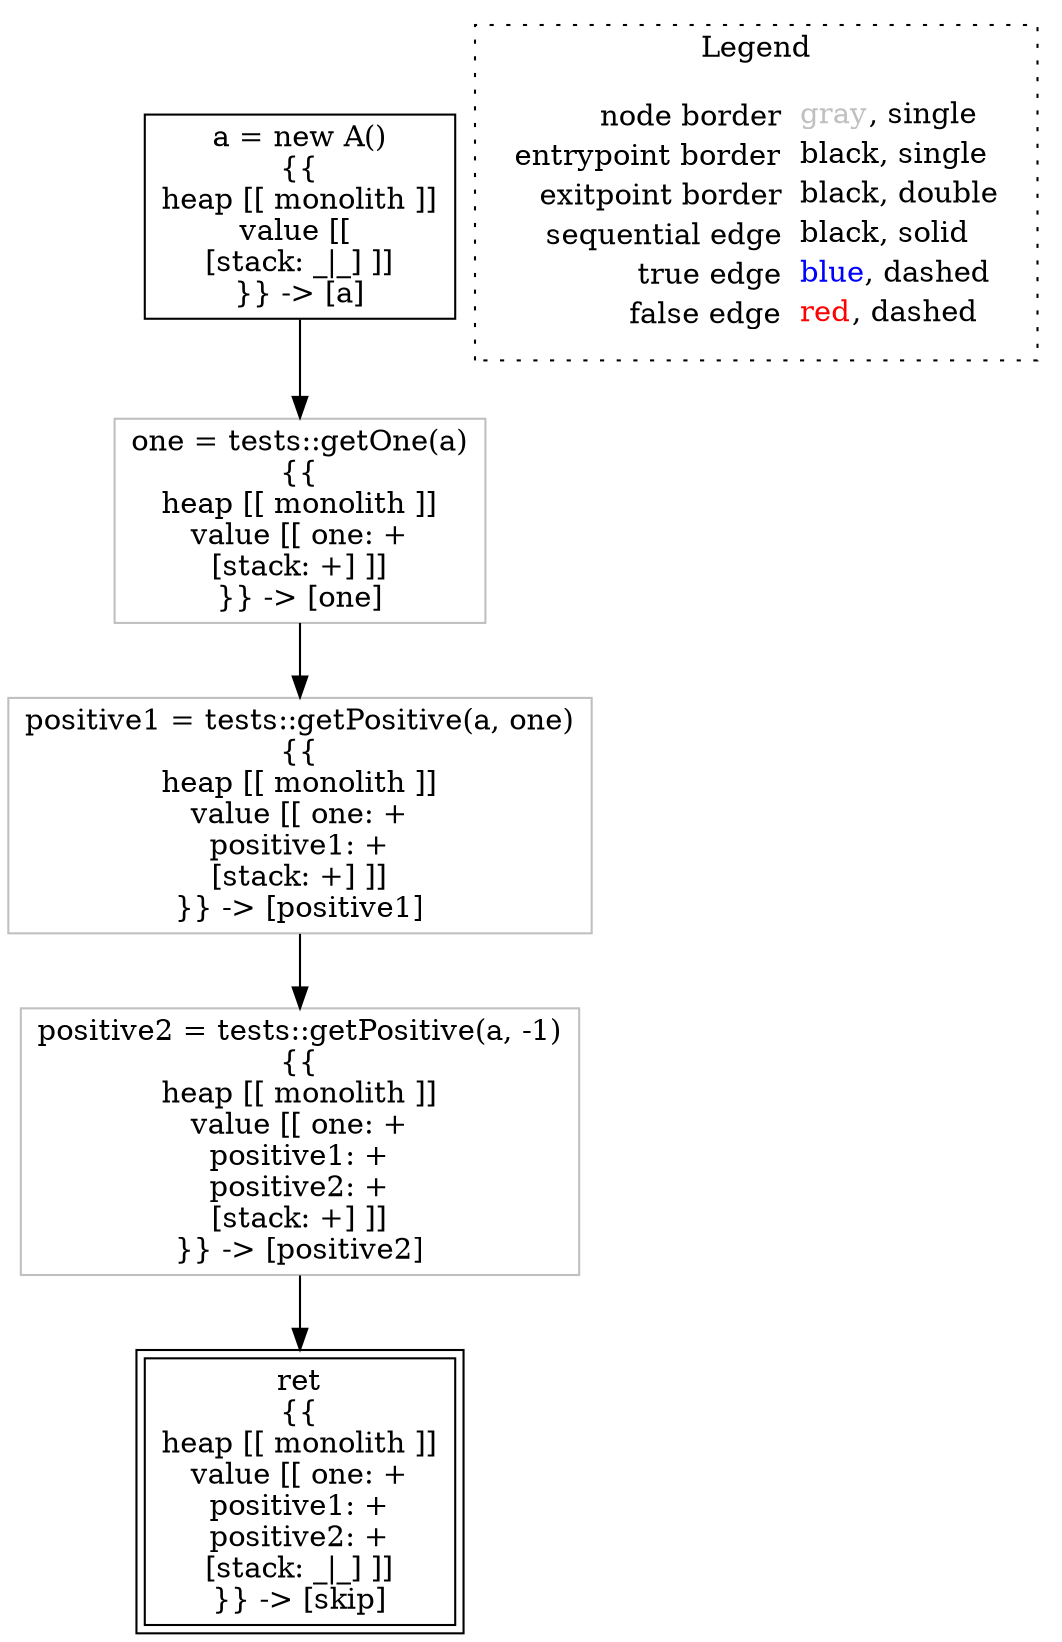 digraph {
	"node0" [shape="rect",color="black",label=<a = new A()<BR/>{{<BR/>heap [[ monolith ]]<BR/>value [[ <BR/>[stack: _|_] ]]<BR/>}} -&gt; [a]>];
	"node1" [shape="rect",color="gray",label=<positive1 = tests::getPositive(a, one)<BR/>{{<BR/>heap [[ monolith ]]<BR/>value [[ one: +<BR/>positive1: +<BR/>[stack: +] ]]<BR/>}} -&gt; [positive1]>];
	"node2" [shape="rect",color="gray",label=<one = tests::getOne(a)<BR/>{{<BR/>heap [[ monolith ]]<BR/>value [[ one: +<BR/>[stack: +] ]]<BR/>}} -&gt; [one]>];
	"node3" [shape="rect",color="black",peripheries="2",label=<ret<BR/>{{<BR/>heap [[ monolith ]]<BR/>value [[ one: +<BR/>positive1: +<BR/>positive2: +<BR/>[stack: _|_] ]]<BR/>}} -&gt; [skip]>];
	"node4" [shape="rect",color="gray",label=<positive2 = tests::getPositive(a, -1)<BR/>{{<BR/>heap [[ monolith ]]<BR/>value [[ one: +<BR/>positive1: +<BR/>positive2: +<BR/>[stack: +] ]]<BR/>}} -&gt; [positive2]>];
	"node1" -> "node4" [color="black"];
	"node0" -> "node2" [color="black"];
	"node2" -> "node1" [color="black"];
	"node4" -> "node3" [color="black"];
subgraph cluster_legend {
	label="Legend";
	style=dotted;
	node [shape=plaintext];
	"legend" [label=<<table border="0" cellpadding="2" cellspacing="0" cellborder="0"><tr><td align="right">node border&nbsp;</td><td align="left"><font color="gray">gray</font>, single</td></tr><tr><td align="right">entrypoint border&nbsp;</td><td align="left"><font color="black">black</font>, single</td></tr><tr><td align="right">exitpoint border&nbsp;</td><td align="left"><font color="black">black</font>, double</td></tr><tr><td align="right">sequential edge&nbsp;</td><td align="left"><font color="black">black</font>, solid</td></tr><tr><td align="right">true edge&nbsp;</td><td align="left"><font color="blue">blue</font>, dashed</td></tr><tr><td align="right">false edge&nbsp;</td><td align="left"><font color="red">red</font>, dashed</td></tr></table>>];
}

}
